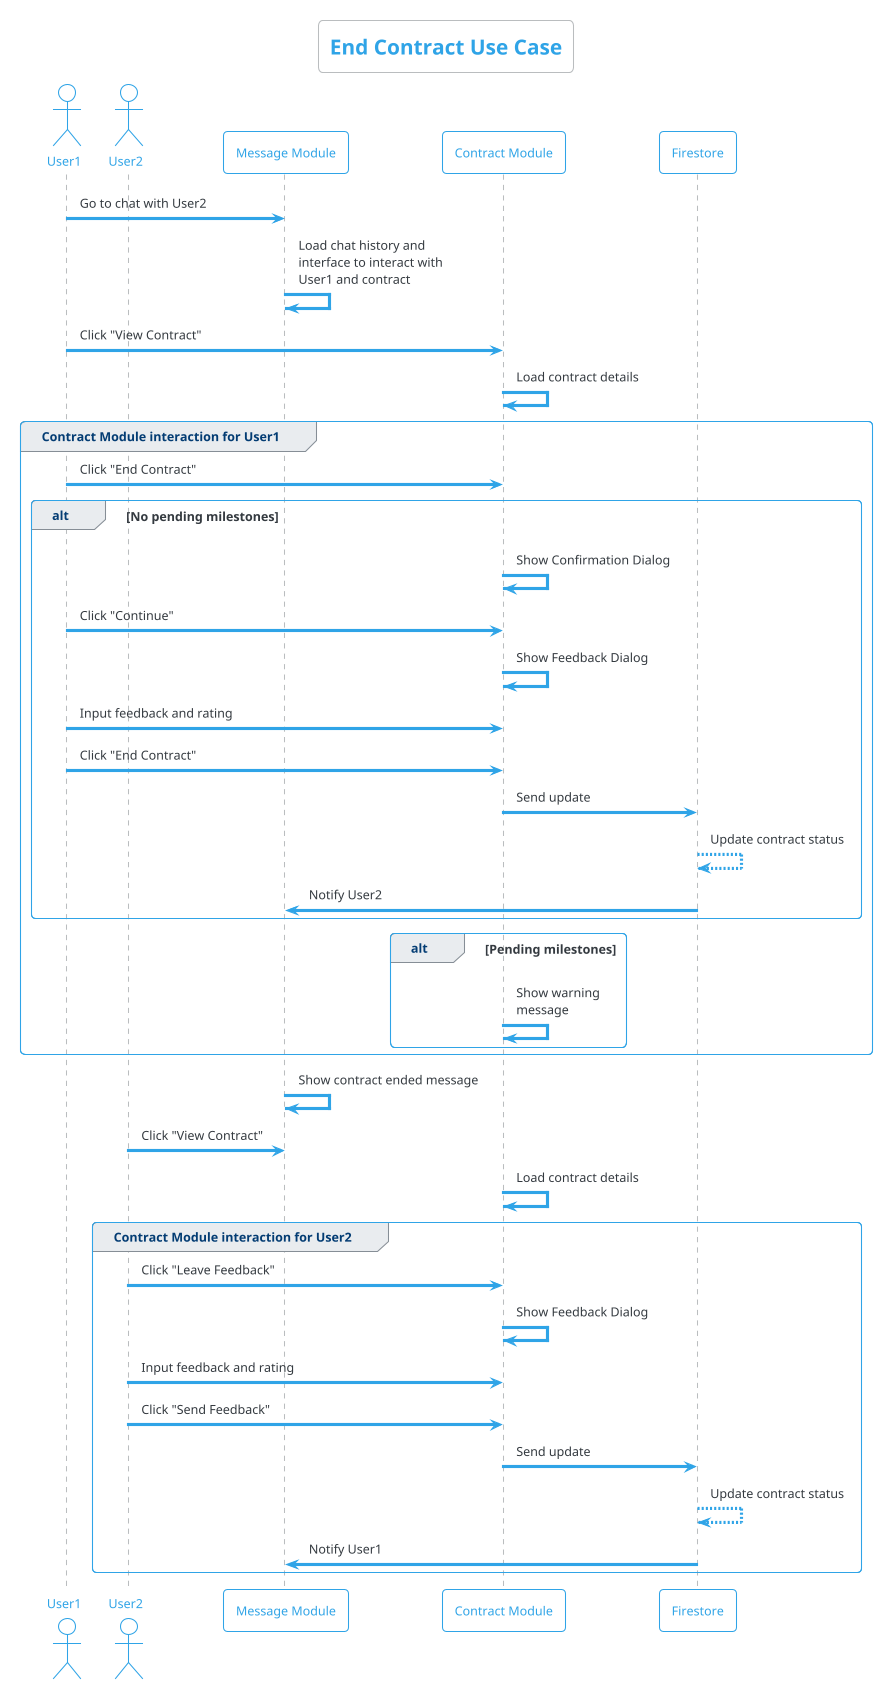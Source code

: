 @startuml endContractUseCase
!theme cerulean-outline
skinparam defaultFontName Arial
actor User1
actor User2
participant "Message Module" as MM
participant "Contract Module" as CM
participant Firestore as FB

title End Contract Use Case

User1 -> MM : Go to chat with User2
MM -> MM : Load chat history and \ninterface to interact with \nUser1 and contract
User1 -> CM : Click "View Contract"
CM -> CM : Load contract details
group Contract Module interaction for User1
User1 -> CM : Click "End Contract"
  alt No pending milestones
    CM -> CM : Show Confirmation Dialog
    User1 -> CM : Click "Continue"
    CM -> CM : Show Feedback Dialog
    User1 -> CM : Input feedback and rating
    User1 -> CM : Click "End Contract"
    CM -> FB : Send update
    FB --> FB : Update contract status
    FB -> MM : Notify User2 
  end
  alt Pending milestones
    CM -> CM : Show warning \nmessage
  end
end

MM -> MM : Show contract ended message
User2 -> MM : Click "View Contract"
CM -> CM : Load contract details
group Contract Module interaction for User2
User2 -> CM : Click "Leave Feedback"
CM -> CM : Show Feedback Dialog
User2 -> CM : Input feedback and rating
User2 -> CM : Click "Send Feedback"
CM -> FB : Send update
FB --> FB : Update contract status
FB -> MM : Notify User1 
end
@enduml
